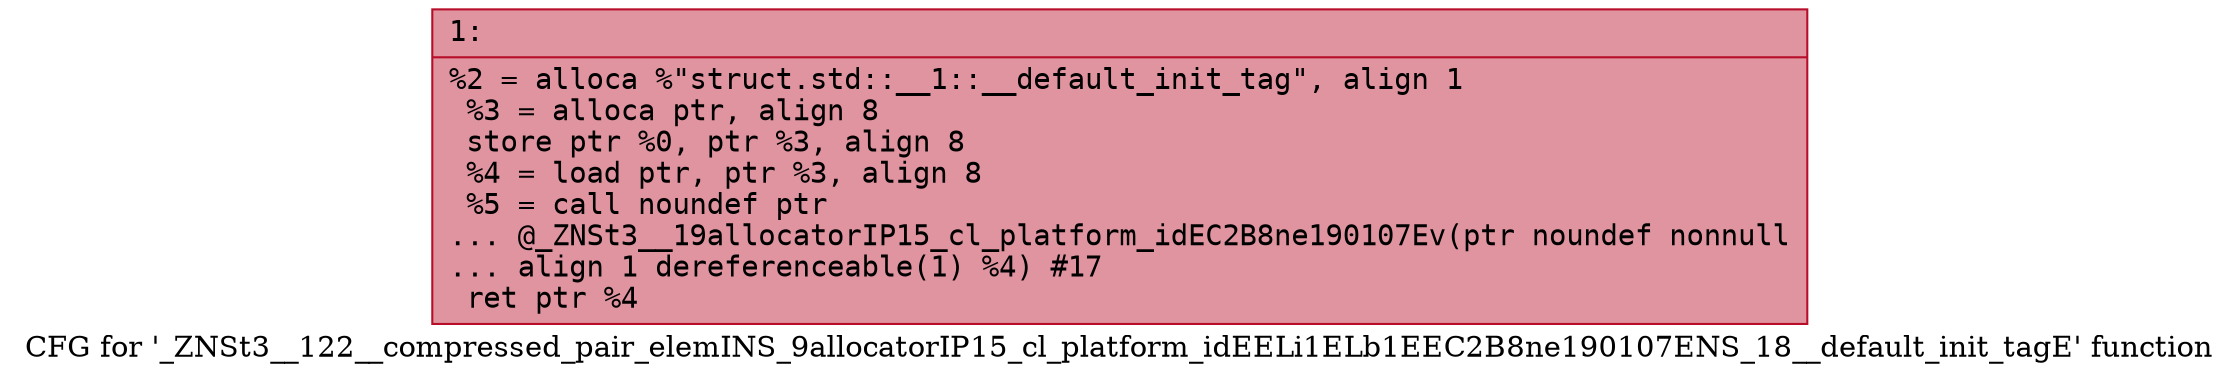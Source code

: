 digraph "CFG for '_ZNSt3__122__compressed_pair_elemINS_9allocatorIP15_cl_platform_idEELi1ELb1EEC2B8ne190107ENS_18__default_init_tagE' function" {
	label="CFG for '_ZNSt3__122__compressed_pair_elemINS_9allocatorIP15_cl_platform_idEELi1ELb1EEC2B8ne190107ENS_18__default_init_tagE' function";

	Node0x600000633d40 [shape=record,color="#b70d28ff", style=filled, fillcolor="#b70d2870" fontname="Courier",label="{1:\l|  %2 = alloca %\"struct.std::__1::__default_init_tag\", align 1\l  %3 = alloca ptr, align 8\l  store ptr %0, ptr %3, align 8\l  %4 = load ptr, ptr %3, align 8\l  %5 = call noundef ptr\l... @_ZNSt3__19allocatorIP15_cl_platform_idEC2B8ne190107Ev(ptr noundef nonnull\l... align 1 dereferenceable(1) %4) #17\l  ret ptr %4\l}"];
}
